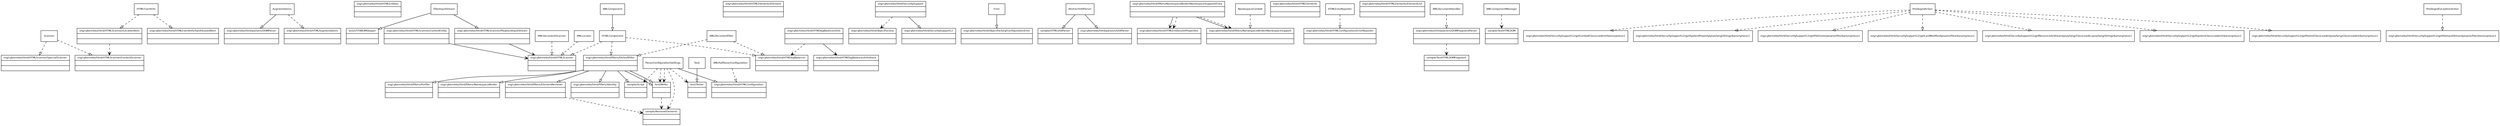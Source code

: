 digraph classes {
 fontname = "Bitstream Vera Sans"
 fontsize = 8
 node [ fontname = "Bitstream Vera Sans" fontsize = 8 shape = "record" ]
 edge [ fontname = "Bitstream Vera Sans" fontsize = 8 ]
"LocationItem" [
	label="{
 		org/cyberneko/html/HTMLScanner/LocationItem|
 		|
 		
	}"
 ]
"DOMParser" [
	label="{
 		org/cyberneko/html/parsers/DOMParser|
 		|
 		
	}"
 ]
"HTMLEntities" [
	label="{
 		org/cyberneko/html/HTMLEntities|
 		|
 		
	}"
 ]
"UTF8BOMSkipper" [
	label="{
 		test/UTF8BOMSkipper|
 		|
 		
	}"
 ]
"Element" [
	label="{
 		org/cyberneko/html/HTMLElements/Element|
 		|
 		
	}"
 ]
"SecuritySupport" [
	label="{
 		org/cyberneko/html/SecuritySupport|
 		|
 		
	}"
 ]
"NamespaceBinder" [
	label="{
 		org/cyberneko/html/filters/NamespaceBinder|
 		|
 		
	}"
 ]
"ConfigurationError" [
	label="{
 		org/cyberneko/html/ObjectFactory/ConfigurationError|
 		|
 		
	}"
 ]
"HTMLSAXParser" [
	label="{
 		sample/HTMLSAXParser|
 		|
 		
	}"
 ]
"SynthesizedItem" [
	label="{
 		org/cyberneko/html/HTMLEventInfo/SynthesizedItem|
 		|
 		
	}"
 ]
"Tester" [
	label="{
 		test/Tester|
 		|
 		
	}"
 ]
"IntProperties" [
	label="{
 		org/cyberneko/html/HTMLEntities/IntProperties|
 		|
 		
	}"
 ]
"CurrentEntity" [
	label="{
 		org/cyberneko/html/HTMLScanner/CurrentEntity|
 		|
 		
	}"
 ]
"HTMLElements" [
	label="{
 		org/cyberneko/html/HTMLElements|
 		|
 		
	}"
 ]
"Entry" [
	label="{
 		org/cyberneko/html/HTMLEntities/IntProperties/Entry|
 		|
 		
	}"
 ]
"RemoveElements" [
	label="{
 		sample/RemoveElements|
 		|
 		
	}"
 ]
"HTMLAugmentations" [
	label="{
 		org/cyberneko/html/HTMLAugmentations|
 		|
 		
	}"
 ]
"ElementRemover" [
	label="{
 		org/cyberneko/html/filters/ElementRemover|
 		|
 		
	}"
 ]
"ErrorReporter" [
	label="{
 		org/cyberneko/html/HTMLConfiguration/ErrorReporter|
 		|
 		
	}"
 ]
"DefaultFilter" [
	label="{
 		org/cyberneko/html/filters/DefaultFilter|
 		|
 		
	}"
 ]
"Writer" [
	label="{
 		org/cyberneko/html/filters/Writer|
 		|
 		
	}"
 ]
"HTMLTagBalancer" [
	label="{
 		org/cyberneko/html/HTMLTagBalancer|
 		|
 		
	}"
 ]
"ObjectFactory" [
	label="{
 		org/cyberneko/html/ObjectFactory|
 		|
 		
	}"
 ]
"HTMLConfiguration" [
	label="{
 		org/cyberneko/html/HTMLConfiguration|
 		|
 		
	}"
 ]
"ElementList" [
	label="{
 		org/cyberneko/html/HTMLElements/ElementList|
 		|
 		
	}"
 ]
"SAXParser" [
	label="{
 		org/cyberneko/html/parsers/SAXParser|
 		|
 		
	}"
 ]
"TestHTMLDOMFragment" [
	label="{
 		sample/TestHTMLDOMFragment|
 		|
 		
	}"
 ]
"NamespaceSupport" [
	label="{
 		org/cyberneko/html/filters/NamespaceBinder/NamespaceSupport|
 		|
 		
	}"
 ]
"Identity" [
	label="{
 		org/cyberneko/html/filters/Identity|
 		|
 		
	}"
 ]
"InfoStack" [
	label="{
 		org/cyberneko/html/HTMLTagBalancer/InfoStack|
 		|
 		
	}"
 ]
"SecuritySupport12" [
	label="{
 		org/cyberneko/html/SecuritySupport12|
 		|
 		
	}"
 ]
"Writer" [
	label="{
 		test/Writer|
 		|
 		
	}"
 ]
"Script" [
	label="{
 		sample/Script|
 		|
 		
	}"
 ]
"HTMLScanner" [
	label="{
 		org/cyberneko/html/HTMLScanner|
 		|
 		
	}"
 ]
"Entry" [
	label="{
 		org/cyberneko/html/filters/NamespaceBinder/NamespaceSupport/Entry|
 		|
 		
	}"
 ]
"PlaybackInputStream" [
	label="{
 		org/cyberneko/html/HTMLScanner/PlaybackInputStream|
 		|
 		
	}"
 ]
"Info" [
	label="{
 		org/cyberneko/html/HTMLTagBalancer/Info|
 		|
 		
	}"
 ]
"DOMFragmentParser" [
	label="{
 		org/cyberneko/html/parsers/DOMFragmentParser|
 		|
 		
	}"
 ]
"TestHTMLDOM" [
	label="{
 		sample/TestHTMLDOM|
 		|
 		
	}"
 ]
"Purifier" [
	label="{
 		org/cyberneko/html/filters/Purifier|
 		|
 		
	}"
 ]
"SpecialScanner" [
	label="{
 		org/cyberneko/html/HTMLScanner/SpecialScanner|
 		|
 		
	}"
 ]
"ContentScanner" [
	label="{
 		org/cyberneko/html/HTMLScanner/ContentScanner|
 		|
 		
	}"
 ]
edge[arrowhead = "empty"; style= "solid"]
AbstractSAXParser -> HTMLSAXParser
DefaultFilter -> ElementRemover
FilterInputStream -> UTF8BOMSkipper
XMLComponent -> HTMLComponent
DefaultFilter -> NamespaceBinder
Error -> ConfigurationError
FilterInputStream -> PlaybackInputStream
AbstractSAXParser -> SAXParser
SecuritySupport -> SecuritySupport12
DefaultFilter -> Purifier
DefaultFilter -> Writer
ParserConfigurationSettings -> HTMLConfiguration
DefaultFilter -> Identity
DefaultFilter -> Writer
DefaultFilter -> Script
Augmentations -> DOMParser
Task -> Tester
edge[arrowhead = "empty"; style = "dashed"]
HTMLEventInfo -> SynthesizedItem
XMLDocumentScanner -> HTMLScanner
PrivilegedAction -> "org/cyberneko/html/SecuritySupport12/getContextClassLoader()/$anonymous1"
PrivilegedAction -> "org/cyberneko/html/SecuritySupport12/getSystemProperty(java/lang/String)/$anonymous1"
PrivilegedAction -> "org/cyberneko/html/SecuritySupport12/getFileExists(java/io/File)/$anonymous1"
NamespaceContext -> NamespaceSupport
PrivilegedAction -> "org/cyberneko/html/SecuritySupport12/getLastModified(java/io/File)/$anonymous1"
PrivilegedAction -> "org/cyberneko/html/SecuritySupport12/getResourceAsStream(java/lang/ClassLoader,java/lang/String)/$anonymous1"
XMLLocator -> HTMLScanner
HTMLEventInfo -> LocationItem
XMLDocumentFilter -> HTMLTagBalancer
HTMLComponent -> DefaultFilter
HTMLComponent -> HTMLTagBalancer
Augmentations -> HTMLAugmentations
XMLDocumentFilter -> DefaultFilter
XMLDocumentHandler -> DOMFragmentParser
HTMLComponent -> HTMLScanner
PrivilegedAction -> "org/cyberneko/html/SecuritySupport12/getSystemClassLoader()/$anonymous1"
XMLPullParserConfiguration -> HTMLConfiguration
Scanner -> ContentScanner
Scanner -> SpecialScanner
HTMLErrorReporter -> ErrorReporter
PrivilegedExceptionAction -> "org/cyberneko/html/SecuritySupport12/getFileInputStream(java/io/File)/$anonymous1"
PrivilegedAction -> "org/cyberneko/html/SecuritySupport12/getParentClassLoader(java/lang/ClassLoader)/$anonymous1"
edge[arrowhead = "open"; style = "solid"]
CurrentEntity -> HTMLScanner
Info -> InfoStack
PlaybackInputStream -> HTMLScanner
Entry -> NamespaceSupport
Entry -> IntProperties
edge[arrowhead = "open"; style = "dashed"]
LocationItem -> ContentScanner
Info -> HTMLTagBalancer
SecuritySupport -> ObjectFactory
XMLComponentManager -> TestHTMLDOM
ElementRemover -> RemoveElements
ParserConfigurationSettings -> Writer
ParserConfigurationSettings -> RemoveElements
Writer -> RemoveElements
ParserConfigurationSettings -> Tester
DOMFragmentParser -> TestHTMLDOMFragment
Entry -> NamespaceSupport
Entry -> IntProperties
ParserConfigurationSettings -> Script
ParserConfigurationSettings -> Writer
}